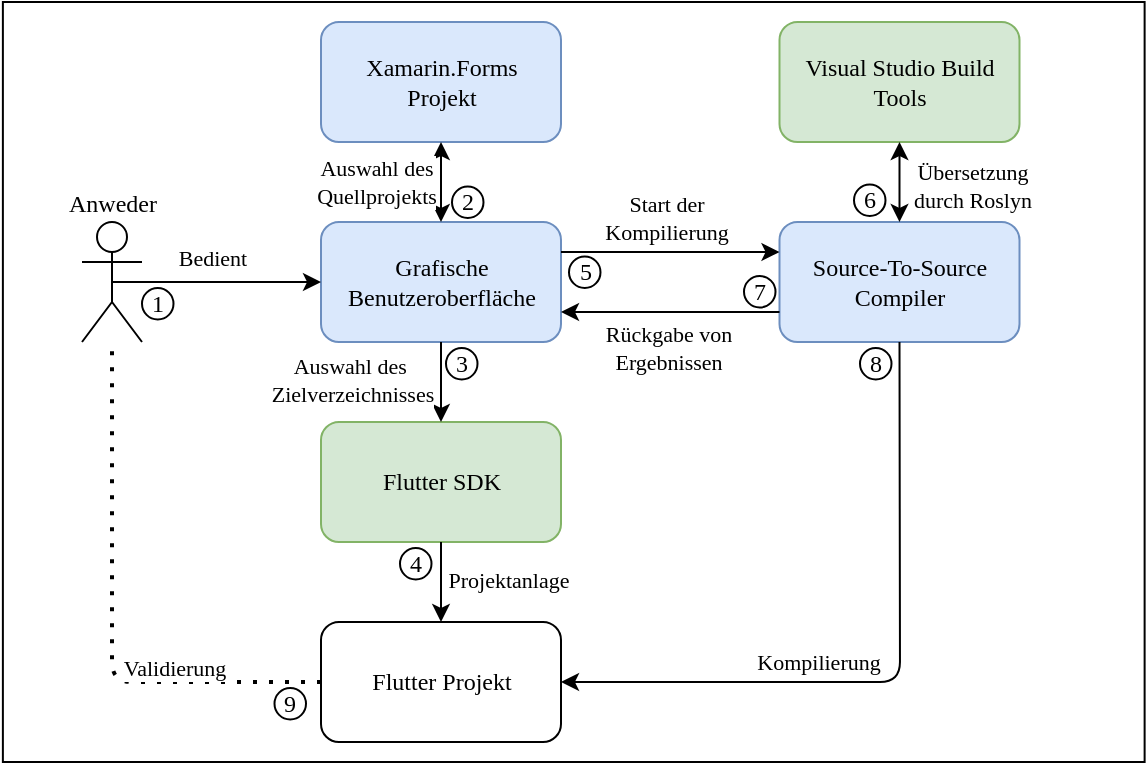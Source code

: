 <mxfile version="14.5.3" type="device"><diagram id="p6_W_RQ5dzu7uwqjhytZ" name="Page-1"><mxGraphModel dx="1315" dy="967" grid="1" gridSize="10" guides="1" tooltips="1" connect="1" arrows="1" fold="1" page="1" pageScale="1" pageWidth="827" pageHeight="1169" math="0" shadow="0"><root><mxCell id="0"/><mxCell id="1" parent="0"/><mxCell id="L3UeIel5EUZpCR5x1Nmj-1" value="" style="rounded=0;whiteSpace=wrap;html=1;fontFamily=Times New Roman;" parent="1" vertex="1"><mxGeometry x="55.44" y="110" width="570.87" height="380" as="geometry"/></mxCell><mxCell id="L3UeIel5EUZpCR5x1Nmj-4" value="Grafische Benutzeroberfläche" style="rounded=1;whiteSpace=wrap;html=1;fillColor=#dae8fc;strokeColor=#6c8ebf;fontFamily=Times New Roman;" parent="1" vertex="1"><mxGeometry x="214.5" y="220" width="120" height="60" as="geometry"/></mxCell><mxCell id="L3UeIel5EUZpCR5x1Nmj-6" value="Source-To-Source&lt;br&gt;Compiler" style="rounded=1;whiteSpace=wrap;html=1;fillColor=#dae8fc;strokeColor=#6c8ebf;fontFamily=Times New Roman;" parent="1" vertex="1"><mxGeometry x="443.75" y="220" width="120" height="60" as="geometry"/></mxCell><mxCell id="L3UeIel5EUZpCR5x1Nmj-9" value="" style="endArrow=classic;html=1;entryX=0;entryY=0.25;entryDx=0;entryDy=0;exitX=1;exitY=0.25;exitDx=0;exitDy=0;fontFamily=Times New Roman;" parent="1" source="L3UeIel5EUZpCR5x1Nmj-4" target="L3UeIel5EUZpCR5x1Nmj-6" edge="1"><mxGeometry width="50" height="50" relative="1" as="geometry"><mxPoint x="340" y="650" as="sourcePoint"/><mxPoint x="390" y="600" as="targetPoint"/></mxGeometry></mxCell><mxCell id="L3UeIel5EUZpCR5x1Nmj-74" value="Start der &lt;br&gt;Kompilierung" style="edgeLabel;html=1;align=center;verticalAlign=middle;resizable=0;points=[];fontFamily=Times New Roman;" parent="L3UeIel5EUZpCR5x1Nmj-9" vertex="1" connectable="0"><mxGeometry x="0.142" y="2" relative="1" as="geometry"><mxPoint x="-10" y="-15" as="offset"/></mxGeometry></mxCell><mxCell id="L3UeIel5EUZpCR5x1Nmj-10" value="" style="endArrow=classic;html=1;entryX=1;entryY=0.75;entryDx=0;entryDy=0;exitX=0;exitY=0.75;exitDx=0;exitDy=0;fontFamily=Times New Roman;" parent="1" source="L3UeIel5EUZpCR5x1Nmj-6" target="L3UeIel5EUZpCR5x1Nmj-4" edge="1"><mxGeometry width="50" height="50" relative="1" as="geometry"><mxPoint x="400" y="610" as="sourcePoint"/><mxPoint x="450" y="560" as="targetPoint"/></mxGeometry></mxCell><mxCell id="L3UeIel5EUZpCR5x1Nmj-78" value="Rückgabe von &lt;br&gt;Ergebnissen" style="edgeLabel;html=1;align=center;verticalAlign=middle;resizable=0;points=[];fontFamily=Times New Roman;" parent="L3UeIel5EUZpCR5x1Nmj-10" vertex="1" connectable="0"><mxGeometry x="0.035" y="2" relative="1" as="geometry"><mxPoint y="16" as="offset"/></mxGeometry></mxCell><mxCell id="L3UeIel5EUZpCR5x1Nmj-11" value="Visual Studio Build Tools" style="rounded=1;whiteSpace=wrap;html=1;fillColor=#d5e8d4;strokeColor=#82b366;fontFamily=Times New Roman;" parent="1" vertex="1"><mxGeometry x="443.75" y="120" width="120" height="60" as="geometry"/></mxCell><mxCell id="L3UeIel5EUZpCR5x1Nmj-17" value="Xamarin.Forms&lt;br&gt;Projekt" style="rounded=1;whiteSpace=wrap;html=1;fillColor=#dae8fc;strokeColor=#6c8ebf;fontFamily=Times New Roman;" parent="1" vertex="1"><mxGeometry x="214.5" y="120" width="120" height="60" as="geometry"/></mxCell><mxCell id="L3UeIel5EUZpCR5x1Nmj-18" value="Flutter Projekt" style="rounded=1;whiteSpace=wrap;html=1;fontFamily=Times New Roman;" parent="1" vertex="1"><mxGeometry x="214.5" y="420" width="120" height="60" as="geometry"/></mxCell><mxCell id="L3UeIel5EUZpCR5x1Nmj-20" value="Anweder" style="shape=umlActor;verticalLabelPosition=top;verticalAlign=bottom;html=1;outlineConnect=0;labelPosition=center;align=center;fontFamily=Times New Roman;" parent="1" vertex="1"><mxGeometry x="95" y="220" width="30" height="60" as="geometry"/></mxCell><mxCell id="L3UeIel5EUZpCR5x1Nmj-21" value="" style="endArrow=classic;html=1;entryX=0;entryY=0.5;entryDx=0;entryDy=0;exitX=0.5;exitY=0.5;exitDx=0;exitDy=0;exitPerimeter=0;fontFamily=Times New Roman;" parent="1" source="L3UeIel5EUZpCR5x1Nmj-20" target="L3UeIel5EUZpCR5x1Nmj-4" edge="1"><mxGeometry width="50" height="50" relative="1" as="geometry"><mxPoint x="200" y="580" as="sourcePoint"/><mxPoint x="250" y="530" as="targetPoint"/></mxGeometry></mxCell><mxCell id="L3UeIel5EUZpCR5x1Nmj-79" value="Bedient" style="edgeLabel;html=1;align=center;verticalAlign=middle;resizable=0;points=[];fontFamily=Times New Roman;" parent="L3UeIel5EUZpCR5x1Nmj-21" vertex="1" connectable="0"><mxGeometry x="0.201" y="-3" relative="1" as="geometry"><mxPoint x="-12.76" y="-15.75" as="offset"/></mxGeometry></mxCell><mxCell id="L3UeIel5EUZpCR5x1Nmj-32" value="" style="endArrow=none;dashed=1;html=1;dashPattern=1 3;strokeWidth=2;exitX=0;exitY=0.5;exitDx=0;exitDy=0;fontFamily=Times New Roman;" parent="1" source="L3UeIel5EUZpCR5x1Nmj-18" edge="1"><mxGeometry width="50" height="50" relative="1" as="geometry"><mxPoint x="50" y="540" as="sourcePoint"/><mxPoint x="110" y="280" as="targetPoint"/><Array as="points"><mxPoint x="110" y="450"/></Array></mxGeometry></mxCell><mxCell id="L3UeIel5EUZpCR5x1Nmj-67" value="Validierung" style="edgeLabel;html=1;align=center;verticalAlign=middle;resizable=0;points=[];fontFamily=Times New Roman;" parent="L3UeIel5EUZpCR5x1Nmj-32" vertex="1" connectable="0"><mxGeometry x="0.109" y="2" relative="1" as="geometry"><mxPoint x="32.75" y="40" as="offset"/></mxGeometry></mxCell><mxCell id="L3UeIel5EUZpCR5x1Nmj-35" value="" style="endArrow=classic;html=1;exitX=0.5;exitY=1;exitDx=0;exitDy=0;entryX=0.5;entryY=0;entryDx=0;entryDy=0;endFill=1;startArrow=classic;startFill=1;fontFamily=Times New Roman;" parent="1" source="L3UeIel5EUZpCR5x1Nmj-11" target="L3UeIel5EUZpCR5x1Nmj-6" edge="1"><mxGeometry width="50" height="50" relative="1" as="geometry"><mxPoint x="520" y="620" as="sourcePoint"/><mxPoint x="570" y="570" as="targetPoint"/></mxGeometry></mxCell><mxCell id="L3UeIel5EUZpCR5x1Nmj-75" value="Übersetzung &lt;br&gt;durch Roslyn" style="edgeLabel;html=1;align=center;verticalAlign=middle;resizable=0;points=[];fontFamily=Times New Roman;" parent="L3UeIel5EUZpCR5x1Nmj-35" vertex="1" connectable="0"><mxGeometry x="0.045" y="-1" relative="1" as="geometry"><mxPoint x="37.25" y="0.56" as="offset"/></mxGeometry></mxCell><mxCell id="L3UeIel5EUZpCR5x1Nmj-37" value="" style="endArrow=classic;html=1;entryX=0.5;entryY=1;entryDx=0;entryDy=0;exitX=0.5;exitY=0;exitDx=0;exitDy=0;fontFamily=Times New Roman;startArrow=classic;startFill=1;" parent="1" source="L3UeIel5EUZpCR5x1Nmj-4" target="L3UeIel5EUZpCR5x1Nmj-17" edge="1"><mxGeometry width="50" height="50" relative="1" as="geometry"><mxPoint x="270" y="580" as="sourcePoint"/><mxPoint x="320" y="530" as="targetPoint"/></mxGeometry></mxCell><mxCell id="L3UeIel5EUZpCR5x1Nmj-72" value="Auswahl des &lt;br&gt;Quellprojekts" style="edgeLabel;html=1;align=center;verticalAlign=middle;resizable=0;points=[];fontFamily=Times New Roman;" parent="L3UeIel5EUZpCR5x1Nmj-37" vertex="1" connectable="0"><mxGeometry x="0.192" relative="1" as="geometry"><mxPoint x="-33" y="3.42" as="offset"/></mxGeometry></mxCell><mxCell id="L3UeIel5EUZpCR5x1Nmj-47" value="Flutter SDK" style="rounded=1;whiteSpace=wrap;html=1;fillColor=#d5e8d4;strokeColor=#82b366;fontFamily=Times New Roman;" parent="1" vertex="1"><mxGeometry x="214.5" y="320" width="120" height="60" as="geometry"/></mxCell><mxCell id="L3UeIel5EUZpCR5x1Nmj-49" value="" style="endArrow=classic;html=1;exitX=0.5;exitY=1;exitDx=0;exitDy=0;entryX=1;entryY=0.5;entryDx=0;entryDy=0;fontFamily=Times New Roman;" parent="1" source="L3UeIel5EUZpCR5x1Nmj-6" target="L3UeIel5EUZpCR5x1Nmj-18" edge="1"><mxGeometry width="50" height="50" relative="1" as="geometry"><mxPoint x="500" y="740" as="sourcePoint"/><mxPoint x="550" y="690" as="targetPoint"/><Array as="points"><mxPoint x="504" y="450"/></Array></mxGeometry></mxCell><mxCell id="L3UeIel5EUZpCR5x1Nmj-68" value="Kompilierung" style="edgeLabel;html=1;align=center;verticalAlign=middle;resizable=0;points=[];fontFamily=Times New Roman;" parent="L3UeIel5EUZpCR5x1Nmj-49" vertex="1" connectable="0"><mxGeometry x="0.339" y="-1" relative="1" as="geometry"><mxPoint x="16.59" y="-9" as="offset"/></mxGeometry></mxCell><mxCell id="L3UeIel5EUZpCR5x1Nmj-50" value="" style="endArrow=classic;html=1;exitX=0.5;exitY=1;exitDx=0;exitDy=0;entryX=0.5;entryY=0;entryDx=0;entryDy=0;fontFamily=Times New Roman;" parent="1" source="L3UeIel5EUZpCR5x1Nmj-4" target="L3UeIel5EUZpCR5x1Nmj-47" edge="1"><mxGeometry width="50" height="50" relative="1" as="geometry"><mxPoint x="270" y="600" as="sourcePoint"/><mxPoint x="320" y="550" as="targetPoint"/></mxGeometry></mxCell><mxCell id="L3UeIel5EUZpCR5x1Nmj-69" value="Auswahl des&amp;nbsp;&lt;br&gt;Zielverzeichnisses" style="edgeLabel;html=1;align=center;verticalAlign=middle;resizable=0;points=[];fontFamily=Times New Roman;" parent="L3UeIel5EUZpCR5x1Nmj-50" vertex="1" connectable="0"><mxGeometry x="0.1" y="3" relative="1" as="geometry"><mxPoint x="-47.5" y="-3.32" as="offset"/></mxGeometry></mxCell><mxCell id="L3UeIel5EUZpCR5x1Nmj-51" value="" style="endArrow=classic;html=1;exitX=0.5;exitY=1;exitDx=0;exitDy=0;entryX=0.5;entryY=0;entryDx=0;entryDy=0;fontFamily=Times New Roman;" parent="1" source="L3UeIel5EUZpCR5x1Nmj-47" target="L3UeIel5EUZpCR5x1Nmj-18" edge="1"><mxGeometry width="50" height="50" relative="1" as="geometry"><mxPoint x="190" y="620" as="sourcePoint"/><mxPoint x="240" y="570" as="targetPoint"/></mxGeometry></mxCell><mxCell id="L3UeIel5EUZpCR5x1Nmj-70" value="Projektanlage" style="edgeLabel;html=1;align=center;verticalAlign=middle;resizable=0;points=[];fontFamily=Times New Roman;" parent="L3UeIel5EUZpCR5x1Nmj-51" vertex="1" connectable="0"><mxGeometry x="0.558" relative="1" as="geometry"><mxPoint x="33" y="-12.08" as="offset"/></mxGeometry></mxCell><mxCell id="L3UeIel5EUZpCR5x1Nmj-52" value="1" style="ellipse;whiteSpace=wrap;html=1;aspect=fixed;verticalAlign=middle;labelPosition=center;verticalLabelPosition=middle;align=center;fontFamily=Times New Roman;" parent="1" vertex="1"><mxGeometry x="125" y="253" width="15.748" height="15.75" as="geometry"/></mxCell><mxCell id="L3UeIel5EUZpCR5x1Nmj-53" value="2" style="ellipse;whiteSpace=wrap;html=1;aspect=fixed;verticalAlign=middle;labelPosition=center;verticalLabelPosition=middle;align=center;fontFamily=Times New Roman;" parent="1" vertex="1"><mxGeometry x="280" y="202.25" width="15.748" height="15.75" as="geometry"/></mxCell><mxCell id="L3UeIel5EUZpCR5x1Nmj-55" value="3" style="ellipse;whiteSpace=wrap;html=1;aspect=fixed;verticalAlign=middle;labelPosition=center;verticalLabelPosition=middle;align=center;fontFamily=Times New Roman;" parent="1" vertex="1"><mxGeometry x="277" y="283" width="15.748" height="15.75" as="geometry"/></mxCell><mxCell id="L3UeIel5EUZpCR5x1Nmj-56" value="4" style="ellipse;whiteSpace=wrap;html=1;aspect=fixed;verticalAlign=middle;labelPosition=center;verticalLabelPosition=middle;align=center;fontFamily=Times New Roman;" parent="1" vertex="1"><mxGeometry x="254" y="383" width="15.748" height="15.75" as="geometry"/></mxCell><mxCell id="L3UeIel5EUZpCR5x1Nmj-57" value="5" style="ellipse;whiteSpace=wrap;html=1;aspect=fixed;verticalAlign=middle;labelPosition=center;verticalLabelPosition=middle;align=center;fontFamily=Times New Roman;" parent="1" vertex="1"><mxGeometry x="338.5" y="237.25" width="15.748" height="15.75" as="geometry"/></mxCell><mxCell id="L3UeIel5EUZpCR5x1Nmj-58" value="7" style="ellipse;whiteSpace=wrap;html=1;aspect=fixed;verticalAlign=middle;labelPosition=center;verticalLabelPosition=middle;align=center;fontFamily=Times New Roman;" parent="1" vertex="1"><mxGeometry x="426" y="247" width="15.748" height="15.75" as="geometry"/></mxCell><mxCell id="L3UeIel5EUZpCR5x1Nmj-59" value="6" style="ellipse;whiteSpace=wrap;html=1;aspect=fixed;verticalAlign=middle;labelPosition=center;verticalLabelPosition=middle;align=center;fontFamily=Times New Roman;" parent="1" vertex="1"><mxGeometry x="481" y="201.25" width="15.748" height="15.75" as="geometry"/></mxCell><mxCell id="L3UeIel5EUZpCR5x1Nmj-61" value="8" style="ellipse;whiteSpace=wrap;html=1;aspect=fixed;verticalAlign=middle;labelPosition=center;verticalLabelPosition=middle;align=center;fontFamily=Times New Roman;" parent="1" vertex="1"><mxGeometry x="484" y="283" width="15.748" height="15.75" as="geometry"/></mxCell><mxCell id="L3UeIel5EUZpCR5x1Nmj-62" value="9" style="ellipse;whiteSpace=wrap;html=1;aspect=fixed;verticalAlign=middle;labelPosition=center;verticalLabelPosition=middle;align=center;fontFamily=Times New Roman;" parent="1" vertex="1"><mxGeometry x="191.25" y="453" width="15.748" height="15.75" as="geometry"/></mxCell></root></mxGraphModel></diagram></mxfile>